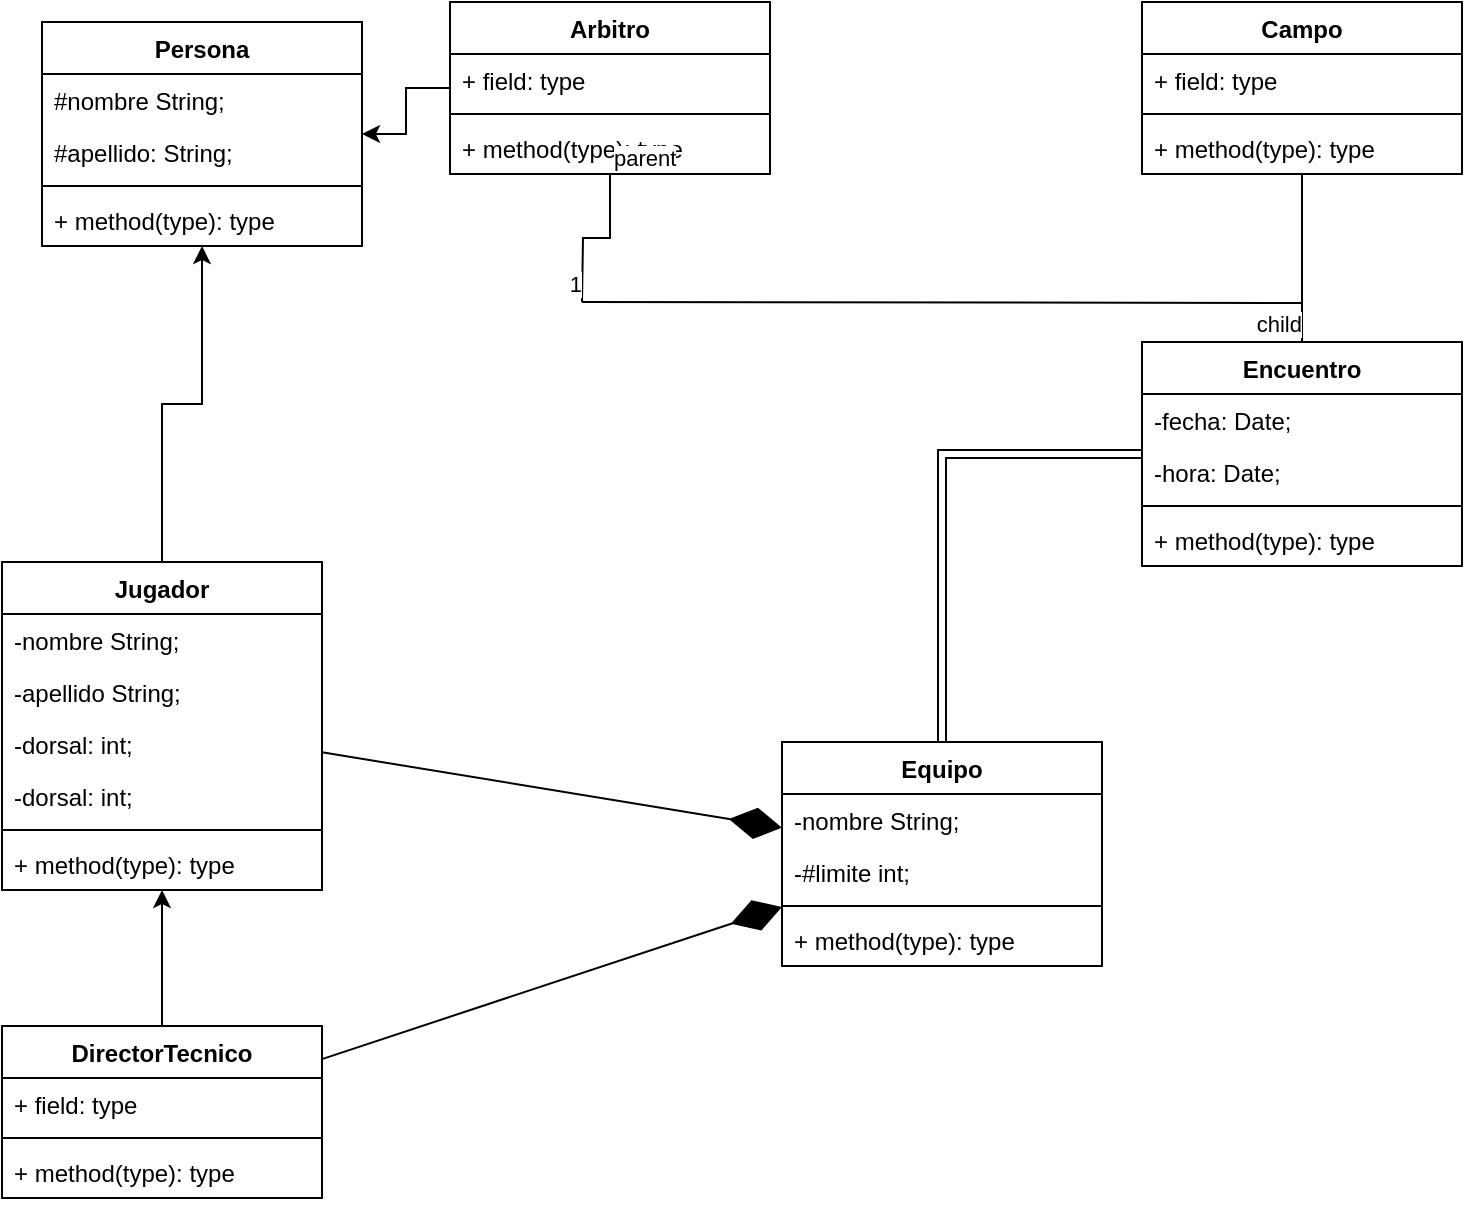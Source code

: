 <mxfile version="22.1.4" type="github">
  <diagram name="Página-1" id="3YU8GLVVkmsYIEH9wxTj">
    <mxGraphModel dx="1062" dy="571" grid="1" gridSize="10" guides="1" tooltips="1" connect="1" arrows="1" fold="1" page="1" pageScale="1" pageWidth="827" pageHeight="1169" math="0" shadow="0">
      <root>
        <mxCell id="0" />
        <mxCell id="1" parent="0" />
        <mxCell id="ON5Cu1sfINESZgbKrtyY-1" value="Jugador" style="swimlane;fontStyle=1;align=center;verticalAlign=top;childLayout=stackLayout;horizontal=1;startSize=26;horizontalStack=0;resizeParent=1;resizeParentMax=0;resizeLast=0;collapsible=1;marginBottom=0;whiteSpace=wrap;html=1;" vertex="1" parent="1">
          <mxGeometry x="110" y="310" width="160" height="164" as="geometry" />
        </mxCell>
        <mxCell id="ON5Cu1sfINESZgbKrtyY-2" value="-nombre String;" style="text;strokeColor=none;fillColor=none;align=left;verticalAlign=top;spacingLeft=4;spacingRight=4;overflow=hidden;rotatable=0;points=[[0,0.5],[1,0.5]];portConstraint=eastwest;whiteSpace=wrap;html=1;" vertex="1" parent="ON5Cu1sfINESZgbKrtyY-1">
          <mxGeometry y="26" width="160" height="26" as="geometry" />
        </mxCell>
        <mxCell id="ON5Cu1sfINESZgbKrtyY-5" value="-apellido String;" style="text;strokeColor=none;fillColor=none;align=left;verticalAlign=top;spacingLeft=4;spacingRight=4;overflow=hidden;rotatable=0;points=[[0,0.5],[1,0.5]];portConstraint=eastwest;whiteSpace=wrap;html=1;" vertex="1" parent="ON5Cu1sfINESZgbKrtyY-1">
          <mxGeometry y="52" width="160" height="26" as="geometry" />
        </mxCell>
        <mxCell id="ON5Cu1sfINESZgbKrtyY-6" value="-dorsal: int;" style="text;strokeColor=none;fillColor=none;align=left;verticalAlign=top;spacingLeft=4;spacingRight=4;overflow=hidden;rotatable=0;points=[[0,0.5],[1,0.5]];portConstraint=eastwest;whiteSpace=wrap;html=1;" vertex="1" parent="ON5Cu1sfINESZgbKrtyY-1">
          <mxGeometry y="78" width="160" height="26" as="geometry" />
        </mxCell>
        <mxCell id="ON5Cu1sfINESZgbKrtyY-7" value="-dorsal: int;" style="text;strokeColor=none;fillColor=none;align=left;verticalAlign=top;spacingLeft=4;spacingRight=4;overflow=hidden;rotatable=0;points=[[0,0.5],[1,0.5]];portConstraint=eastwest;whiteSpace=wrap;html=1;" vertex="1" parent="ON5Cu1sfINESZgbKrtyY-1">
          <mxGeometry y="104" width="160" height="26" as="geometry" />
        </mxCell>
        <mxCell id="ON5Cu1sfINESZgbKrtyY-3" value="" style="line;strokeWidth=1;fillColor=none;align=left;verticalAlign=middle;spacingTop=-1;spacingLeft=3;spacingRight=3;rotatable=0;labelPosition=right;points=[];portConstraint=eastwest;strokeColor=inherit;" vertex="1" parent="ON5Cu1sfINESZgbKrtyY-1">
          <mxGeometry y="130" width="160" height="8" as="geometry" />
        </mxCell>
        <mxCell id="ON5Cu1sfINESZgbKrtyY-4" value="+ method(type): type" style="text;strokeColor=none;fillColor=none;align=left;verticalAlign=top;spacingLeft=4;spacingRight=4;overflow=hidden;rotatable=0;points=[[0,0.5],[1,0.5]];portConstraint=eastwest;whiteSpace=wrap;html=1;" vertex="1" parent="ON5Cu1sfINESZgbKrtyY-1">
          <mxGeometry y="138" width="160" height="26" as="geometry" />
        </mxCell>
        <mxCell id="ON5Cu1sfINESZgbKrtyY-8" value="Equipo" style="swimlane;fontStyle=1;align=center;verticalAlign=top;childLayout=stackLayout;horizontal=1;startSize=26;horizontalStack=0;resizeParent=1;resizeParentMax=0;resizeLast=0;collapsible=1;marginBottom=0;whiteSpace=wrap;html=1;" vertex="1" parent="1">
          <mxGeometry x="500" y="400" width="160" height="112" as="geometry" />
        </mxCell>
        <mxCell id="ON5Cu1sfINESZgbKrtyY-9" value="-nombre String;" style="text;strokeColor=none;fillColor=none;align=left;verticalAlign=top;spacingLeft=4;spacingRight=4;overflow=hidden;rotatable=0;points=[[0,0.5],[1,0.5]];portConstraint=eastwest;whiteSpace=wrap;html=1;" vertex="1" parent="ON5Cu1sfINESZgbKrtyY-8">
          <mxGeometry y="26" width="160" height="26" as="geometry" />
        </mxCell>
        <mxCell id="ON5Cu1sfINESZgbKrtyY-10" value="-#limite int;" style="text;strokeColor=none;fillColor=none;align=left;verticalAlign=top;spacingLeft=4;spacingRight=4;overflow=hidden;rotatable=0;points=[[0,0.5],[1,0.5]];portConstraint=eastwest;whiteSpace=wrap;html=1;" vertex="1" parent="ON5Cu1sfINESZgbKrtyY-8">
          <mxGeometry y="52" width="160" height="26" as="geometry" />
        </mxCell>
        <mxCell id="ON5Cu1sfINESZgbKrtyY-13" value="" style="line;strokeWidth=1;fillColor=none;align=left;verticalAlign=middle;spacingTop=-1;spacingLeft=3;spacingRight=3;rotatable=0;labelPosition=right;points=[];portConstraint=eastwest;strokeColor=inherit;" vertex="1" parent="ON5Cu1sfINESZgbKrtyY-8">
          <mxGeometry y="78" width="160" height="8" as="geometry" />
        </mxCell>
        <mxCell id="ON5Cu1sfINESZgbKrtyY-14" value="+ method(type): type" style="text;strokeColor=none;fillColor=none;align=left;verticalAlign=top;spacingLeft=4;spacingRight=4;overflow=hidden;rotatable=0;points=[[0,0.5],[1,0.5]];portConstraint=eastwest;whiteSpace=wrap;html=1;" vertex="1" parent="ON5Cu1sfINESZgbKrtyY-8">
          <mxGeometry y="86" width="160" height="26" as="geometry" />
        </mxCell>
        <mxCell id="ON5Cu1sfINESZgbKrtyY-17" value="" style="endArrow=diamondThin;endFill=1;endSize=24;html=1;rounded=0;" edge="1" parent="1" source="ON5Cu1sfINESZgbKrtyY-1" target="ON5Cu1sfINESZgbKrtyY-8">
          <mxGeometry width="160" relative="1" as="geometry">
            <mxPoint x="460" y="60" as="sourcePoint" />
            <mxPoint x="620" y="60" as="targetPoint" />
          </mxGeometry>
        </mxCell>
        <mxCell id="ON5Cu1sfINESZgbKrtyY-18" value="Persona" style="swimlane;fontStyle=1;align=center;verticalAlign=top;childLayout=stackLayout;horizontal=1;startSize=26;horizontalStack=0;resizeParent=1;resizeParentMax=0;resizeLast=0;collapsible=1;marginBottom=0;whiteSpace=wrap;html=1;" vertex="1" parent="1">
          <mxGeometry x="130" y="40" width="160" height="112" as="geometry" />
        </mxCell>
        <mxCell id="ON5Cu1sfINESZgbKrtyY-19" value="#nombre String;" style="text;strokeColor=none;fillColor=none;align=left;verticalAlign=top;spacingLeft=4;spacingRight=4;overflow=hidden;rotatable=0;points=[[0,0.5],[1,0.5]];portConstraint=eastwest;whiteSpace=wrap;html=1;" vertex="1" parent="ON5Cu1sfINESZgbKrtyY-18">
          <mxGeometry y="26" width="160" height="26" as="geometry" />
        </mxCell>
        <mxCell id="ON5Cu1sfINESZgbKrtyY-20" value="#apellido: String;" style="text;strokeColor=none;fillColor=none;align=left;verticalAlign=top;spacingLeft=4;spacingRight=4;overflow=hidden;rotatable=0;points=[[0,0.5],[1,0.5]];portConstraint=eastwest;whiteSpace=wrap;html=1;" vertex="1" parent="ON5Cu1sfINESZgbKrtyY-18">
          <mxGeometry y="52" width="160" height="26" as="geometry" />
        </mxCell>
        <mxCell id="ON5Cu1sfINESZgbKrtyY-21" value="" style="line;strokeWidth=1;fillColor=none;align=left;verticalAlign=middle;spacingTop=-1;spacingLeft=3;spacingRight=3;rotatable=0;labelPosition=right;points=[];portConstraint=eastwest;strokeColor=inherit;" vertex="1" parent="ON5Cu1sfINESZgbKrtyY-18">
          <mxGeometry y="78" width="160" height="8" as="geometry" />
        </mxCell>
        <mxCell id="ON5Cu1sfINESZgbKrtyY-22" value="+ method(type): type" style="text;strokeColor=none;fillColor=none;align=left;verticalAlign=top;spacingLeft=4;spacingRight=4;overflow=hidden;rotatable=0;points=[[0,0.5],[1,0.5]];portConstraint=eastwest;whiteSpace=wrap;html=1;" vertex="1" parent="ON5Cu1sfINESZgbKrtyY-18">
          <mxGeometry y="86" width="160" height="26" as="geometry" />
        </mxCell>
        <mxCell id="ON5Cu1sfINESZgbKrtyY-23" style="edgeStyle=orthogonalEdgeStyle;rounded=0;orthogonalLoop=1;jettySize=auto;html=1;" edge="1" parent="1" source="ON5Cu1sfINESZgbKrtyY-1" target="ON5Cu1sfINESZgbKrtyY-18">
          <mxGeometry relative="1" as="geometry">
            <mxPoint x="190" y="280" as="sourcePoint" />
            <Array as="points" />
          </mxGeometry>
        </mxCell>
        <mxCell id="ON5Cu1sfINESZgbKrtyY-39" style="edgeStyle=orthogonalEdgeStyle;rounded=0;orthogonalLoop=1;jettySize=auto;html=1;" edge="1" parent="1" source="ON5Cu1sfINESZgbKrtyY-24" target="ON5Cu1sfINESZgbKrtyY-18">
          <mxGeometry relative="1" as="geometry" />
        </mxCell>
        <mxCell id="ON5Cu1sfINESZgbKrtyY-24" value="Arbitro" style="swimlane;fontStyle=1;align=center;verticalAlign=top;childLayout=stackLayout;horizontal=1;startSize=26;horizontalStack=0;resizeParent=1;resizeParentMax=0;resizeLast=0;collapsible=1;marginBottom=0;whiteSpace=wrap;html=1;" vertex="1" parent="1">
          <mxGeometry x="334" y="30" width="160" height="86" as="geometry" />
        </mxCell>
        <mxCell id="ON5Cu1sfINESZgbKrtyY-25" value="+ field: type" style="text;strokeColor=none;fillColor=none;align=left;verticalAlign=top;spacingLeft=4;spacingRight=4;overflow=hidden;rotatable=0;points=[[0,0.5],[1,0.5]];portConstraint=eastwest;whiteSpace=wrap;html=1;" vertex="1" parent="ON5Cu1sfINESZgbKrtyY-24">
          <mxGeometry y="26" width="160" height="26" as="geometry" />
        </mxCell>
        <mxCell id="ON5Cu1sfINESZgbKrtyY-26" value="" style="line;strokeWidth=1;fillColor=none;align=left;verticalAlign=middle;spacingTop=-1;spacingLeft=3;spacingRight=3;rotatable=0;labelPosition=right;points=[];portConstraint=eastwest;strokeColor=inherit;" vertex="1" parent="ON5Cu1sfINESZgbKrtyY-24">
          <mxGeometry y="52" width="160" height="8" as="geometry" />
        </mxCell>
        <mxCell id="ON5Cu1sfINESZgbKrtyY-27" value="+ method(type): type" style="text;strokeColor=none;fillColor=none;align=left;verticalAlign=top;spacingLeft=4;spacingRight=4;overflow=hidden;rotatable=0;points=[[0,0.5],[1,0.5]];portConstraint=eastwest;whiteSpace=wrap;html=1;" vertex="1" parent="ON5Cu1sfINESZgbKrtyY-24">
          <mxGeometry y="60" width="160" height="26" as="geometry" />
        </mxCell>
        <mxCell id="ON5Cu1sfINESZgbKrtyY-32" style="edgeStyle=orthogonalEdgeStyle;rounded=0;orthogonalLoop=1;jettySize=auto;html=1;" edge="1" parent="1" source="ON5Cu1sfINESZgbKrtyY-28" target="ON5Cu1sfINESZgbKrtyY-1">
          <mxGeometry relative="1" as="geometry" />
        </mxCell>
        <mxCell id="ON5Cu1sfINESZgbKrtyY-28" value="DirectorTecnico&lt;br&gt;" style="swimlane;fontStyle=1;align=center;verticalAlign=top;childLayout=stackLayout;horizontal=1;startSize=26;horizontalStack=0;resizeParent=1;resizeParentMax=0;resizeLast=0;collapsible=1;marginBottom=0;whiteSpace=wrap;html=1;" vertex="1" parent="1">
          <mxGeometry x="110" y="542" width="160" height="86" as="geometry" />
        </mxCell>
        <mxCell id="ON5Cu1sfINESZgbKrtyY-29" value="+ field: type" style="text;strokeColor=none;fillColor=none;align=left;verticalAlign=top;spacingLeft=4;spacingRight=4;overflow=hidden;rotatable=0;points=[[0,0.5],[1,0.5]];portConstraint=eastwest;whiteSpace=wrap;html=1;" vertex="1" parent="ON5Cu1sfINESZgbKrtyY-28">
          <mxGeometry y="26" width="160" height="26" as="geometry" />
        </mxCell>
        <mxCell id="ON5Cu1sfINESZgbKrtyY-30" value="" style="line;strokeWidth=1;fillColor=none;align=left;verticalAlign=middle;spacingTop=-1;spacingLeft=3;spacingRight=3;rotatable=0;labelPosition=right;points=[];portConstraint=eastwest;strokeColor=inherit;" vertex="1" parent="ON5Cu1sfINESZgbKrtyY-28">
          <mxGeometry y="52" width="160" height="8" as="geometry" />
        </mxCell>
        <mxCell id="ON5Cu1sfINESZgbKrtyY-31" value="+ method(type): type" style="text;strokeColor=none;fillColor=none;align=left;verticalAlign=top;spacingLeft=4;spacingRight=4;overflow=hidden;rotatable=0;points=[[0,0.5],[1,0.5]];portConstraint=eastwest;whiteSpace=wrap;html=1;" vertex="1" parent="ON5Cu1sfINESZgbKrtyY-28">
          <mxGeometry y="60" width="160" height="26" as="geometry" />
        </mxCell>
        <mxCell id="ON5Cu1sfINESZgbKrtyY-33" value="" style="endArrow=diamondThin;endFill=1;endSize=24;html=1;rounded=0;" edge="1" parent="1" source="ON5Cu1sfINESZgbKrtyY-28" target="ON5Cu1sfINESZgbKrtyY-8">
          <mxGeometry width="160" relative="1" as="geometry">
            <mxPoint x="330" y="500" as="sourcePoint" />
            <mxPoint x="490" y="500" as="targetPoint" />
          </mxGeometry>
        </mxCell>
        <mxCell id="ON5Cu1sfINESZgbKrtyY-35" value="Encuentro" style="swimlane;fontStyle=1;align=center;verticalAlign=top;childLayout=stackLayout;horizontal=1;startSize=26;horizontalStack=0;resizeParent=1;resizeParentMax=0;resizeLast=0;collapsible=1;marginBottom=0;whiteSpace=wrap;html=1;" vertex="1" parent="1">
          <mxGeometry x="680" y="200" width="160" height="112" as="geometry" />
        </mxCell>
        <mxCell id="ON5Cu1sfINESZgbKrtyY-36" value="-fecha: Date;" style="text;strokeColor=none;fillColor=none;align=left;verticalAlign=top;spacingLeft=4;spacingRight=4;overflow=hidden;rotatable=0;points=[[0,0.5],[1,0.5]];portConstraint=eastwest;whiteSpace=wrap;html=1;" vertex="1" parent="ON5Cu1sfINESZgbKrtyY-35">
          <mxGeometry y="26" width="160" height="26" as="geometry" />
        </mxCell>
        <mxCell id="ON5Cu1sfINESZgbKrtyY-50" value="-hora: Date;" style="text;strokeColor=none;fillColor=none;align=left;verticalAlign=top;spacingLeft=4;spacingRight=4;overflow=hidden;rotatable=0;points=[[0,0.5],[1,0.5]];portConstraint=eastwest;whiteSpace=wrap;html=1;" vertex="1" parent="ON5Cu1sfINESZgbKrtyY-35">
          <mxGeometry y="52" width="160" height="26" as="geometry" />
        </mxCell>
        <mxCell id="ON5Cu1sfINESZgbKrtyY-37" value="" style="line;strokeWidth=1;fillColor=none;align=left;verticalAlign=middle;spacingTop=-1;spacingLeft=3;spacingRight=3;rotatable=0;labelPosition=right;points=[];portConstraint=eastwest;strokeColor=inherit;" vertex="1" parent="ON5Cu1sfINESZgbKrtyY-35">
          <mxGeometry y="78" width="160" height="8" as="geometry" />
        </mxCell>
        <mxCell id="ON5Cu1sfINESZgbKrtyY-38" value="+ method(type): type" style="text;strokeColor=none;fillColor=none;align=left;verticalAlign=top;spacingLeft=4;spacingRight=4;overflow=hidden;rotatable=0;points=[[0,0.5],[1,0.5]];portConstraint=eastwest;whiteSpace=wrap;html=1;" vertex="1" parent="ON5Cu1sfINESZgbKrtyY-35">
          <mxGeometry y="86" width="160" height="26" as="geometry" />
        </mxCell>
        <mxCell id="ON5Cu1sfINESZgbKrtyY-40" value="Campo" style="swimlane;fontStyle=1;align=center;verticalAlign=top;childLayout=stackLayout;horizontal=1;startSize=26;horizontalStack=0;resizeParent=1;resizeParentMax=0;resizeLast=0;collapsible=1;marginBottom=0;whiteSpace=wrap;html=1;" vertex="1" parent="1">
          <mxGeometry x="680" y="30" width="160" height="86" as="geometry" />
        </mxCell>
        <mxCell id="ON5Cu1sfINESZgbKrtyY-41" value="+ field: type" style="text;strokeColor=none;fillColor=none;align=left;verticalAlign=top;spacingLeft=4;spacingRight=4;overflow=hidden;rotatable=0;points=[[0,0.5],[1,0.5]];portConstraint=eastwest;whiteSpace=wrap;html=1;" vertex="1" parent="ON5Cu1sfINESZgbKrtyY-40">
          <mxGeometry y="26" width="160" height="26" as="geometry" />
        </mxCell>
        <mxCell id="ON5Cu1sfINESZgbKrtyY-42" value="" style="line;strokeWidth=1;fillColor=none;align=left;verticalAlign=middle;spacingTop=-1;spacingLeft=3;spacingRight=3;rotatable=0;labelPosition=right;points=[];portConstraint=eastwest;strokeColor=inherit;" vertex="1" parent="ON5Cu1sfINESZgbKrtyY-40">
          <mxGeometry y="52" width="160" height="8" as="geometry" />
        </mxCell>
        <mxCell id="ON5Cu1sfINESZgbKrtyY-43" value="+ method(type): type" style="text;strokeColor=none;fillColor=none;align=left;verticalAlign=top;spacingLeft=4;spacingRight=4;overflow=hidden;rotatable=0;points=[[0,0.5],[1,0.5]];portConstraint=eastwest;whiteSpace=wrap;html=1;" vertex="1" parent="ON5Cu1sfINESZgbKrtyY-40">
          <mxGeometry y="60" width="160" height="26" as="geometry" />
        </mxCell>
        <mxCell id="ON5Cu1sfINESZgbKrtyY-44" value="" style="endArrow=none;html=1;edgeStyle=orthogonalEdgeStyle;rounded=0;" edge="1" parent="1" source="ON5Cu1sfINESZgbKrtyY-35" target="ON5Cu1sfINESZgbKrtyY-40">
          <mxGeometry relative="1" as="geometry">
            <mxPoint x="240" y="310" as="sourcePoint" />
            <mxPoint x="400" y="310" as="targetPoint" />
          </mxGeometry>
        </mxCell>
        <mxCell id="ON5Cu1sfINESZgbKrtyY-47" value="" style="endArrow=none;html=1;edgeStyle=orthogonalEdgeStyle;rounded=0;shape=link;" edge="1" parent="1" source="ON5Cu1sfINESZgbKrtyY-35" target="ON5Cu1sfINESZgbKrtyY-8">
          <mxGeometry relative="1" as="geometry">
            <mxPoint x="430" y="330" as="sourcePoint" />
            <mxPoint x="590" y="330" as="targetPoint" />
          </mxGeometry>
        </mxCell>
        <mxCell id="ON5Cu1sfINESZgbKrtyY-51" value="" style="endArrow=none;html=1;edgeStyle=orthogonalEdgeStyle;rounded=0;" edge="1" parent="1" target="ON5Cu1sfINESZgbKrtyY-35">
          <mxGeometry relative="1" as="geometry">
            <mxPoint x="400" y="180" as="sourcePoint" />
            <mxPoint x="550" y="130" as="targetPoint" />
          </mxGeometry>
        </mxCell>
        <mxCell id="ON5Cu1sfINESZgbKrtyY-53" value="child" style="edgeLabel;resizable=0;html=1;align=right;verticalAlign=bottom;" connectable="0" vertex="1" parent="ON5Cu1sfINESZgbKrtyY-51">
          <mxGeometry x="1" relative="1" as="geometry" />
        </mxCell>
        <mxCell id="ON5Cu1sfINESZgbKrtyY-55" value="" style="endArrow=none;html=1;edgeStyle=orthogonalEdgeStyle;rounded=0;" edge="1" parent="1" source="ON5Cu1sfINESZgbKrtyY-24">
          <mxGeometry relative="1" as="geometry">
            <mxPoint x="390" y="130" as="sourcePoint" />
            <mxPoint x="400" y="180" as="targetPoint" />
          </mxGeometry>
        </mxCell>
        <mxCell id="ON5Cu1sfINESZgbKrtyY-56" value="parent" style="edgeLabel;resizable=0;html=1;align=left;verticalAlign=bottom;" connectable="0" vertex="1" parent="ON5Cu1sfINESZgbKrtyY-55">
          <mxGeometry x="-1" relative="1" as="geometry" />
        </mxCell>
        <mxCell id="ON5Cu1sfINESZgbKrtyY-57" value="1" style="edgeLabel;resizable=0;html=1;align=right;verticalAlign=bottom;" connectable="0" vertex="1" parent="ON5Cu1sfINESZgbKrtyY-55">
          <mxGeometry x="1" relative="1" as="geometry" />
        </mxCell>
      </root>
    </mxGraphModel>
  </diagram>
</mxfile>
